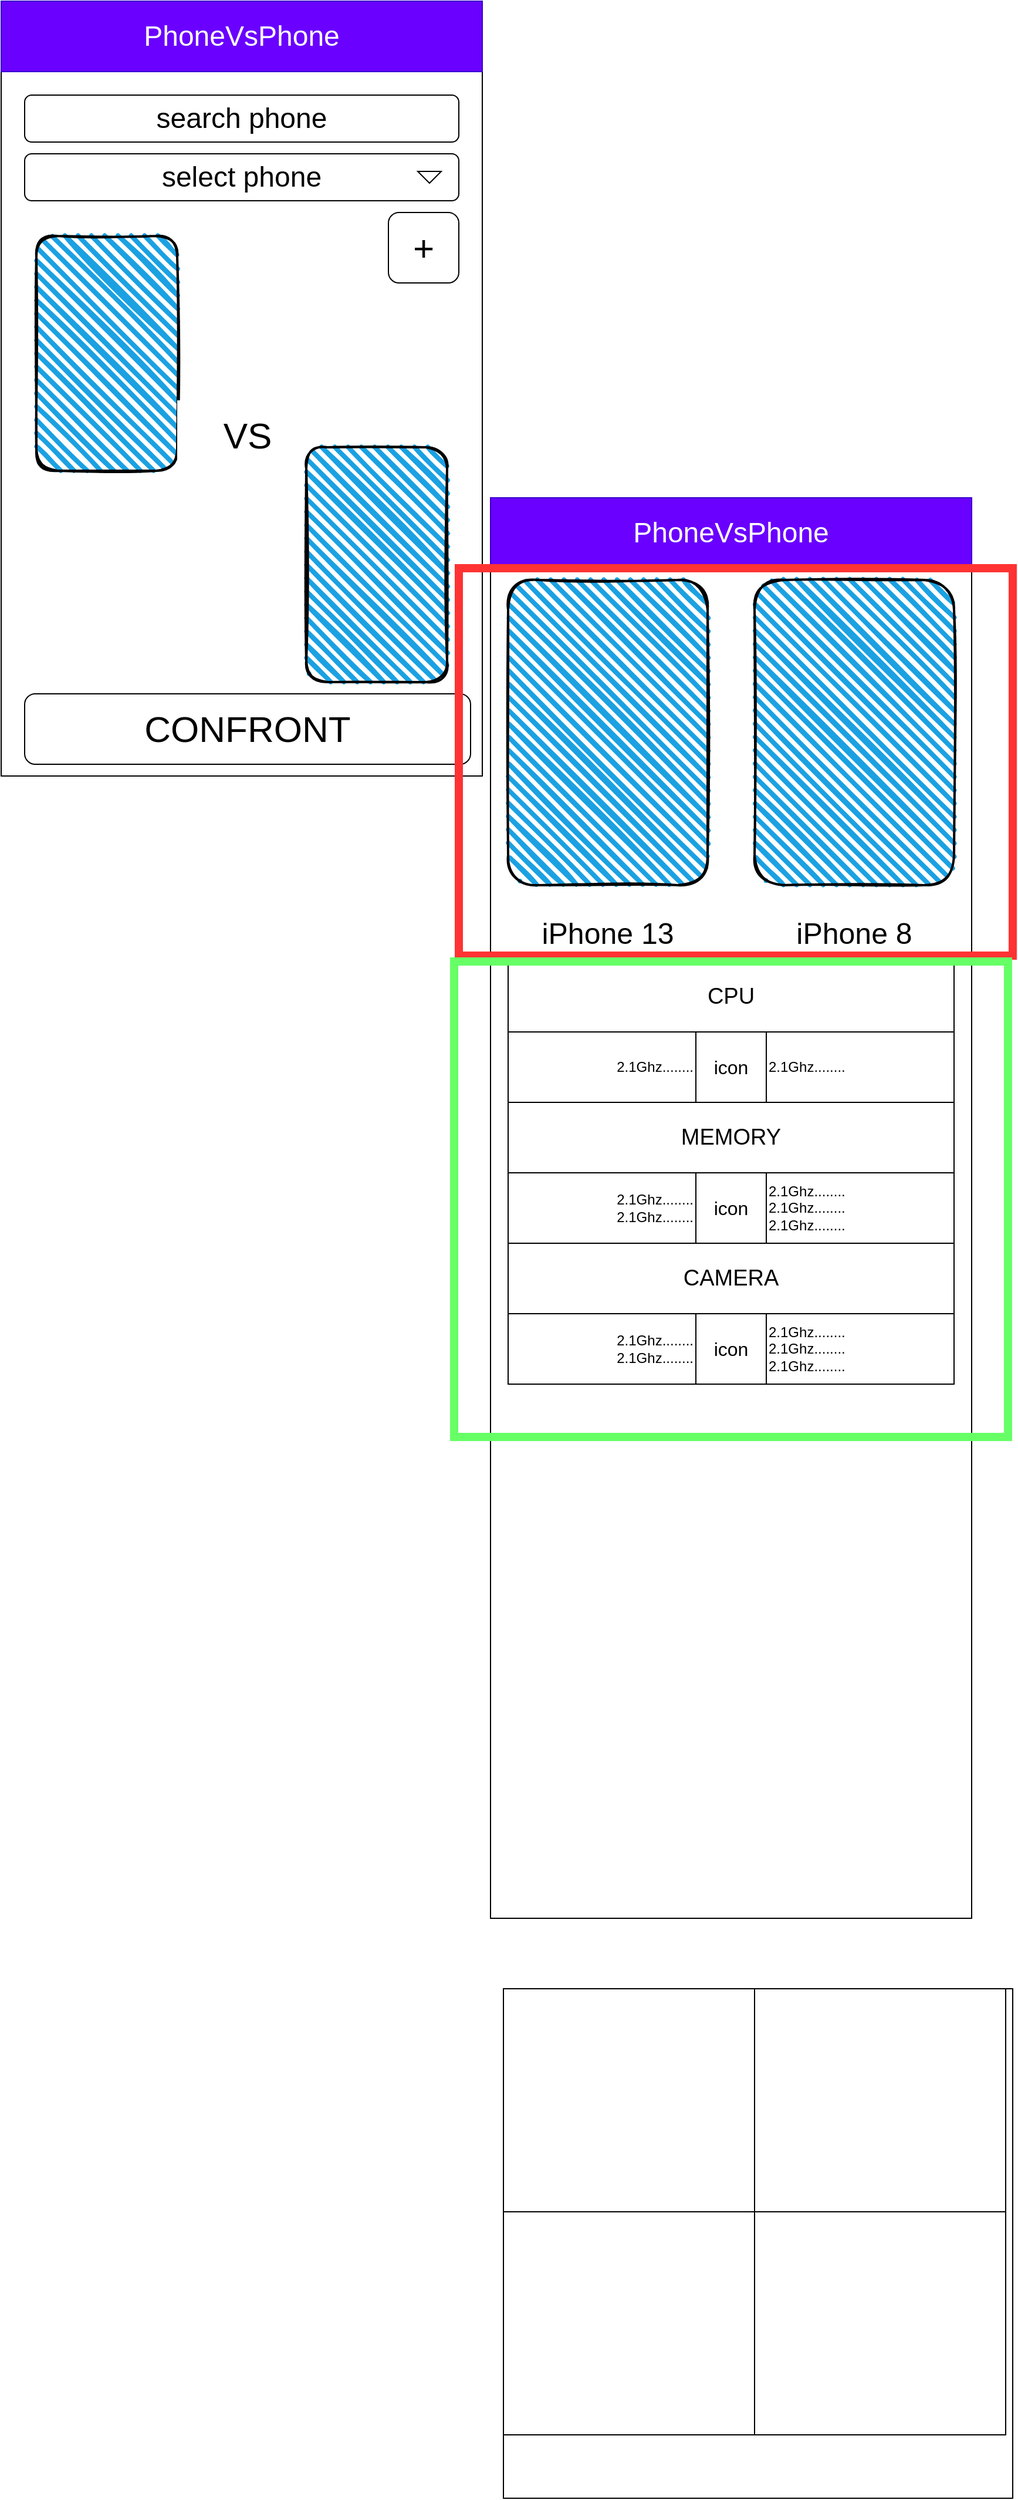 <mxfile version="17.1.3" type="device"><diagram id="4MOBwSQDVzGQ5J8yGEnC" name="Page-1"><mxGraphModel dx="1422" dy="754" grid="1" gridSize="10" guides="1" tooltips="1" connect="1" arrows="1" fold="1" page="1" pageScale="1" pageWidth="850" pageHeight="1100" math="0" shadow="0"><root><mxCell id="0"/><mxCell id="1" parent="0"/><mxCell id="NlESrYpQj0Xlq1M20xZ5-1" value="" style="whiteSpace=wrap;html=1;" parent="1" vertex="1"><mxGeometry x="8" y="7" width="410" height="660" as="geometry"/></mxCell><mxCell id="NlESrYpQj0Xlq1M20xZ5-2" value="&lt;font style=&quot;font-size: 24px&quot;&gt;PhoneVsPhone&lt;/font&gt;" style="rounded=0;whiteSpace=wrap;html=1;fillColor=#6a00ff;strokeColor=#3700CC;fontColor=#ffffff;" parent="1" vertex="1"><mxGeometry x="8" y="7" width="410" height="60" as="geometry"/></mxCell><mxCell id="NlESrYpQj0Xlq1M20xZ5-3" value="select phone" style="rounded=1;whiteSpace=wrap;html=1;fontSize=24;" parent="1" vertex="1"><mxGeometry x="28" y="137" width="370" height="40" as="geometry"/></mxCell><mxCell id="NlESrYpQj0Xlq1M20xZ5-5" value="" style="triangle;whiteSpace=wrap;html=1;fontSize=24;rotation=90;" parent="1" vertex="1"><mxGeometry x="368" y="147" width="10" height="20" as="geometry"/></mxCell><mxCell id="9x1HtPDGygHpNl_v9owz-2" value="search phone" style="rounded=1;whiteSpace=wrap;html=1;fontSize=24;" parent="1" vertex="1"><mxGeometry x="28" y="87" width="370" height="40" as="geometry"/></mxCell><mxCell id="9x1HtPDGygHpNl_v9owz-3" value="&lt;font style=&quot;font-size: 31px&quot;&gt;+&lt;/font&gt;" style="rounded=1;whiteSpace=wrap;html=1;" parent="1" vertex="1"><mxGeometry x="338" y="187" width="60" height="60" as="geometry"/></mxCell><mxCell id="9x1HtPDGygHpNl_v9owz-4" value="" style="rounded=1;whiteSpace=wrap;html=1;strokeWidth=2;fillWeight=4;hachureGap=8;hachureAngle=45;fillColor=#1ba1e2;sketch=1;fontSize=31;" parent="1" vertex="1"><mxGeometry x="38" y="207" width="120" height="200" as="geometry"/></mxCell><mxCell id="9x1HtPDGygHpNl_v9owz-5" value="VS" style="rounded=0;whiteSpace=wrap;html=1;fontSize=31;strokeColor=none;" parent="1" vertex="1"><mxGeometry x="158" y="347" width="120" height="60" as="geometry"/></mxCell><mxCell id="9x1HtPDGygHpNl_v9owz-6" value="" style="rounded=1;whiteSpace=wrap;html=1;strokeWidth=2;fillWeight=4;hachureGap=8;hachureAngle=45;fillColor=#1ba1e2;sketch=1;fontSize=31;" parent="1" vertex="1"><mxGeometry x="268" y="387" width="120" height="200" as="geometry"/></mxCell><mxCell id="9x1HtPDGygHpNl_v9owz-7" value="CONFRONT" style="rounded=1;whiteSpace=wrap;html=1;fontSize=31;" parent="1" vertex="1"><mxGeometry x="28" y="597" width="380" height="60" as="geometry"/></mxCell><mxCell id="FPEy43Zs6FwXssm67iuB-1" value="" style="whiteSpace=wrap;html=1;" parent="1" vertex="1"><mxGeometry x="425" y="430" width="410" height="1210" as="geometry"/></mxCell><mxCell id="FPEy43Zs6FwXssm67iuB-2" value="&lt;font style=&quot;font-size: 24px&quot;&gt;PhoneVsPhone&lt;/font&gt;" style="rounded=0;whiteSpace=wrap;html=1;fillColor=#6a00ff;strokeColor=#3700CC;fontColor=#ffffff;" parent="1" vertex="1"><mxGeometry x="425" y="430" width="410" height="60" as="geometry"/></mxCell><mxCell id="FPEy43Zs6FwXssm67iuB-4" value="" style="rounded=1;whiteSpace=wrap;html=1;strokeWidth=2;fillWeight=4;hachureGap=8;hachureAngle=45;fillColor=#1ba1e2;sketch=1;fontSize=31;" parent="1" vertex="1"><mxGeometry x="650" y="500" width="170" height="260" as="geometry"/></mxCell><mxCell id="FPEy43Zs6FwXssm67iuB-5" value="" style="rounded=1;whiteSpace=wrap;html=1;strokeWidth=2;fillWeight=4;hachureGap=8;hachureAngle=45;fillColor=#1ba1e2;sketch=1;fontSize=31;" parent="1" vertex="1"><mxGeometry x="440" y="500" width="170" height="260" as="geometry"/></mxCell><mxCell id="FPEy43Zs6FwXssm67iuB-6" value="&lt;font style=&quot;font-size: 25px&quot;&gt;iPhone 13&lt;/font&gt;" style="rounded=0;whiteSpace=wrap;html=1;strokeColor=none;" parent="1" vertex="1"><mxGeometry x="465" y="770" width="120" height="60" as="geometry"/></mxCell><mxCell id="FPEy43Zs6FwXssm67iuB-7" value="&lt;font style=&quot;font-size: 25px&quot;&gt;iPhone 8&lt;/font&gt;" style="rounded=0;whiteSpace=wrap;html=1;strokeColor=none;" parent="1" vertex="1"><mxGeometry x="675" y="770" width="120" height="60" as="geometry"/></mxCell><mxCell id="L3H-NuqL5QFZZ0XIKPta-1" value="&lt;span&gt;2.1Ghz........&lt;/span&gt;" style="rounded=0;whiteSpace=wrap;html=1;align=right;strokeColor=default;" parent="1" vertex="1"><mxGeometry x="440" y="885" width="160" height="60" as="geometry"/></mxCell><mxCell id="L3H-NuqL5QFZZ0XIKPta-2" value="2.1Ghz........" style="rounded=0;whiteSpace=wrap;html=1;align=left;strokeColor=default;" parent="1" vertex="1"><mxGeometry x="660" y="885" width="160" height="60" as="geometry"/></mxCell><mxCell id="L3H-NuqL5QFZZ0XIKPta-3" value="&lt;font style=&quot;font-size: 16px&quot;&gt;icon&lt;/font&gt;" style="rounded=0;whiteSpace=wrap;html=1;strokeColor=default;" parent="1" vertex="1"><mxGeometry x="600" y="885" width="60" height="60" as="geometry"/></mxCell><mxCell id="L3H-NuqL5QFZZ0XIKPta-4" value="&lt;font style=&quot;font-size: 19px&quot;&gt;CPU&lt;/font&gt;" style="rounded=0;whiteSpace=wrap;html=1;strokeColor=default;" parent="1" vertex="1"><mxGeometry x="440" y="825" width="380" height="60" as="geometry"/></mxCell><mxCell id="L3H-NuqL5QFZZ0XIKPta-5" value="&lt;span&gt;2.1Ghz........&lt;br&gt;&lt;/span&gt;&lt;span style=&quot;text-align: left&quot;&gt;2.1Ghz........&lt;/span&gt;&lt;span&gt;&lt;br&gt;&lt;/span&gt;" style="rounded=0;whiteSpace=wrap;html=1;align=right;strokeColor=default;" parent="1" vertex="1"><mxGeometry x="440" y="1005" width="160" height="60" as="geometry"/></mxCell><mxCell id="L3H-NuqL5QFZZ0XIKPta-6" value="2.1Ghz........&lt;br&gt;2.1Ghz........&lt;br&gt;2.1Ghz........" style="rounded=0;whiteSpace=wrap;html=1;align=left;strokeColor=default;" parent="1" vertex="1"><mxGeometry x="660" y="1005" width="160" height="60" as="geometry"/></mxCell><mxCell id="L3H-NuqL5QFZZ0XIKPta-7" value="&lt;font style=&quot;font-size: 16px&quot;&gt;icon&lt;/font&gt;" style="rounded=0;whiteSpace=wrap;html=1;strokeColor=default;" parent="1" vertex="1"><mxGeometry x="600" y="1005" width="60" height="60" as="geometry"/></mxCell><mxCell id="L3H-NuqL5QFZZ0XIKPta-8" value="&lt;font style=&quot;font-size: 19px&quot;&gt;MEMORY&lt;/font&gt;" style="rounded=0;whiteSpace=wrap;html=1;strokeColor=default;" parent="1" vertex="1"><mxGeometry x="440" y="945" width="380" height="60" as="geometry"/></mxCell><mxCell id="L3H-NuqL5QFZZ0XIKPta-9" value="&lt;span&gt;2.1Ghz........&lt;br&gt;&lt;/span&gt;&lt;span style=&quot;text-align: left&quot;&gt;2.1Ghz........&lt;/span&gt;&lt;span&gt;&lt;br&gt;&lt;/span&gt;" style="rounded=0;whiteSpace=wrap;html=1;align=right;strokeColor=default;" parent="1" vertex="1"><mxGeometry x="440" y="1125" width="160" height="60" as="geometry"/></mxCell><mxCell id="L3H-NuqL5QFZZ0XIKPta-10" value="2.1Ghz........&lt;br&gt;2.1Ghz........&lt;br&gt;2.1Ghz........" style="rounded=0;whiteSpace=wrap;html=1;align=left;strokeColor=default;" parent="1" vertex="1"><mxGeometry x="660" y="1125" width="160" height="60" as="geometry"/></mxCell><mxCell id="L3H-NuqL5QFZZ0XIKPta-11" value="&lt;font style=&quot;font-size: 16px&quot;&gt;icon&lt;/font&gt;" style="rounded=0;whiteSpace=wrap;html=1;strokeColor=default;" parent="1" vertex="1"><mxGeometry x="600" y="1125" width="60" height="60" as="geometry"/></mxCell><mxCell id="L3H-NuqL5QFZZ0XIKPta-12" value="&lt;span style=&quot;font-size: 19px&quot;&gt;CAMERA&lt;/span&gt;" style="rounded=0;whiteSpace=wrap;html=1;strokeColor=default;" parent="1" vertex="1"><mxGeometry x="440" y="1065" width="380" height="60" as="geometry"/></mxCell><mxCell id="L3H-NuqL5QFZZ0XIKPta-13" value="" style="rounded=0;whiteSpace=wrap;html=1;fontSize=16;strokeColor=#FF3333;fillColor=none;strokeWidth=7;" parent="1" vertex="1"><mxGeometry x="398" y="490" width="472" height="330" as="geometry"/></mxCell><mxCell id="L3H-NuqL5QFZZ0XIKPta-14" value="" style="rounded=0;whiteSpace=wrap;html=1;fontSize=16;strokeColor=#66FF66;fillColor=none;strokeWidth=7;" parent="1" vertex="1"><mxGeometry x="394" y="825" width="472" height="405" as="geometry"/></mxCell><mxCell id="uli8HJm_rDqZmzy2XpeG-1" value="" style="whiteSpace=wrap;html=1;aspect=fixed;" vertex="1" parent="1"><mxGeometry x="436" y="1700" width="434" height="434" as="geometry"/></mxCell><mxCell id="uli8HJm_rDqZmzy2XpeG-2" value="" style="rounded=0;whiteSpace=wrap;html=1;" vertex="1" parent="1"><mxGeometry x="436" y="1700" width="214" height="190" as="geometry"/></mxCell><mxCell id="uli8HJm_rDqZmzy2XpeG-3" value="" style="rounded=0;whiteSpace=wrap;html=1;" vertex="1" parent="1"><mxGeometry x="650" y="1700" width="214" height="190" as="geometry"/></mxCell><mxCell id="uli8HJm_rDqZmzy2XpeG-4" value="" style="rounded=0;whiteSpace=wrap;html=1;" vertex="1" parent="1"><mxGeometry x="436" y="1890" width="214" height="190" as="geometry"/></mxCell><mxCell id="uli8HJm_rDqZmzy2XpeG-5" value="" style="rounded=0;whiteSpace=wrap;html=1;" vertex="1" parent="1"><mxGeometry x="650" y="1890" width="214" height="190" as="geometry"/></mxCell></root></mxGraphModel></diagram></mxfile>
